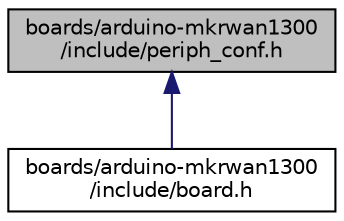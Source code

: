 digraph "boards/arduino-mkrwan1300/include/periph_conf.h"
{
 // LATEX_PDF_SIZE
  edge [fontname="Helvetica",fontsize="10",labelfontname="Helvetica",labelfontsize="10"];
  node [fontname="Helvetica",fontsize="10",shape=record];
  Node1 [label="boards/arduino-mkrwan1300\l/include/periph_conf.h",height=0.2,width=0.4,color="black", fillcolor="grey75", style="filled", fontcolor="black",tooltip="Configuration of CPU peripherals for Arduino MKRWAN1300 board."];
  Node1 -> Node2 [dir="back",color="midnightblue",fontsize="10",style="solid",fontname="Helvetica"];
  Node2 [label="boards/arduino-mkrwan1300\l/include/board.h",height=0.2,width=0.4,color="black", fillcolor="white", style="filled",URL="$arduino-mkrwan1300_2include_2board_8h.html",tooltip="Support for the Arduino MKRWAN1300 board."];
}
